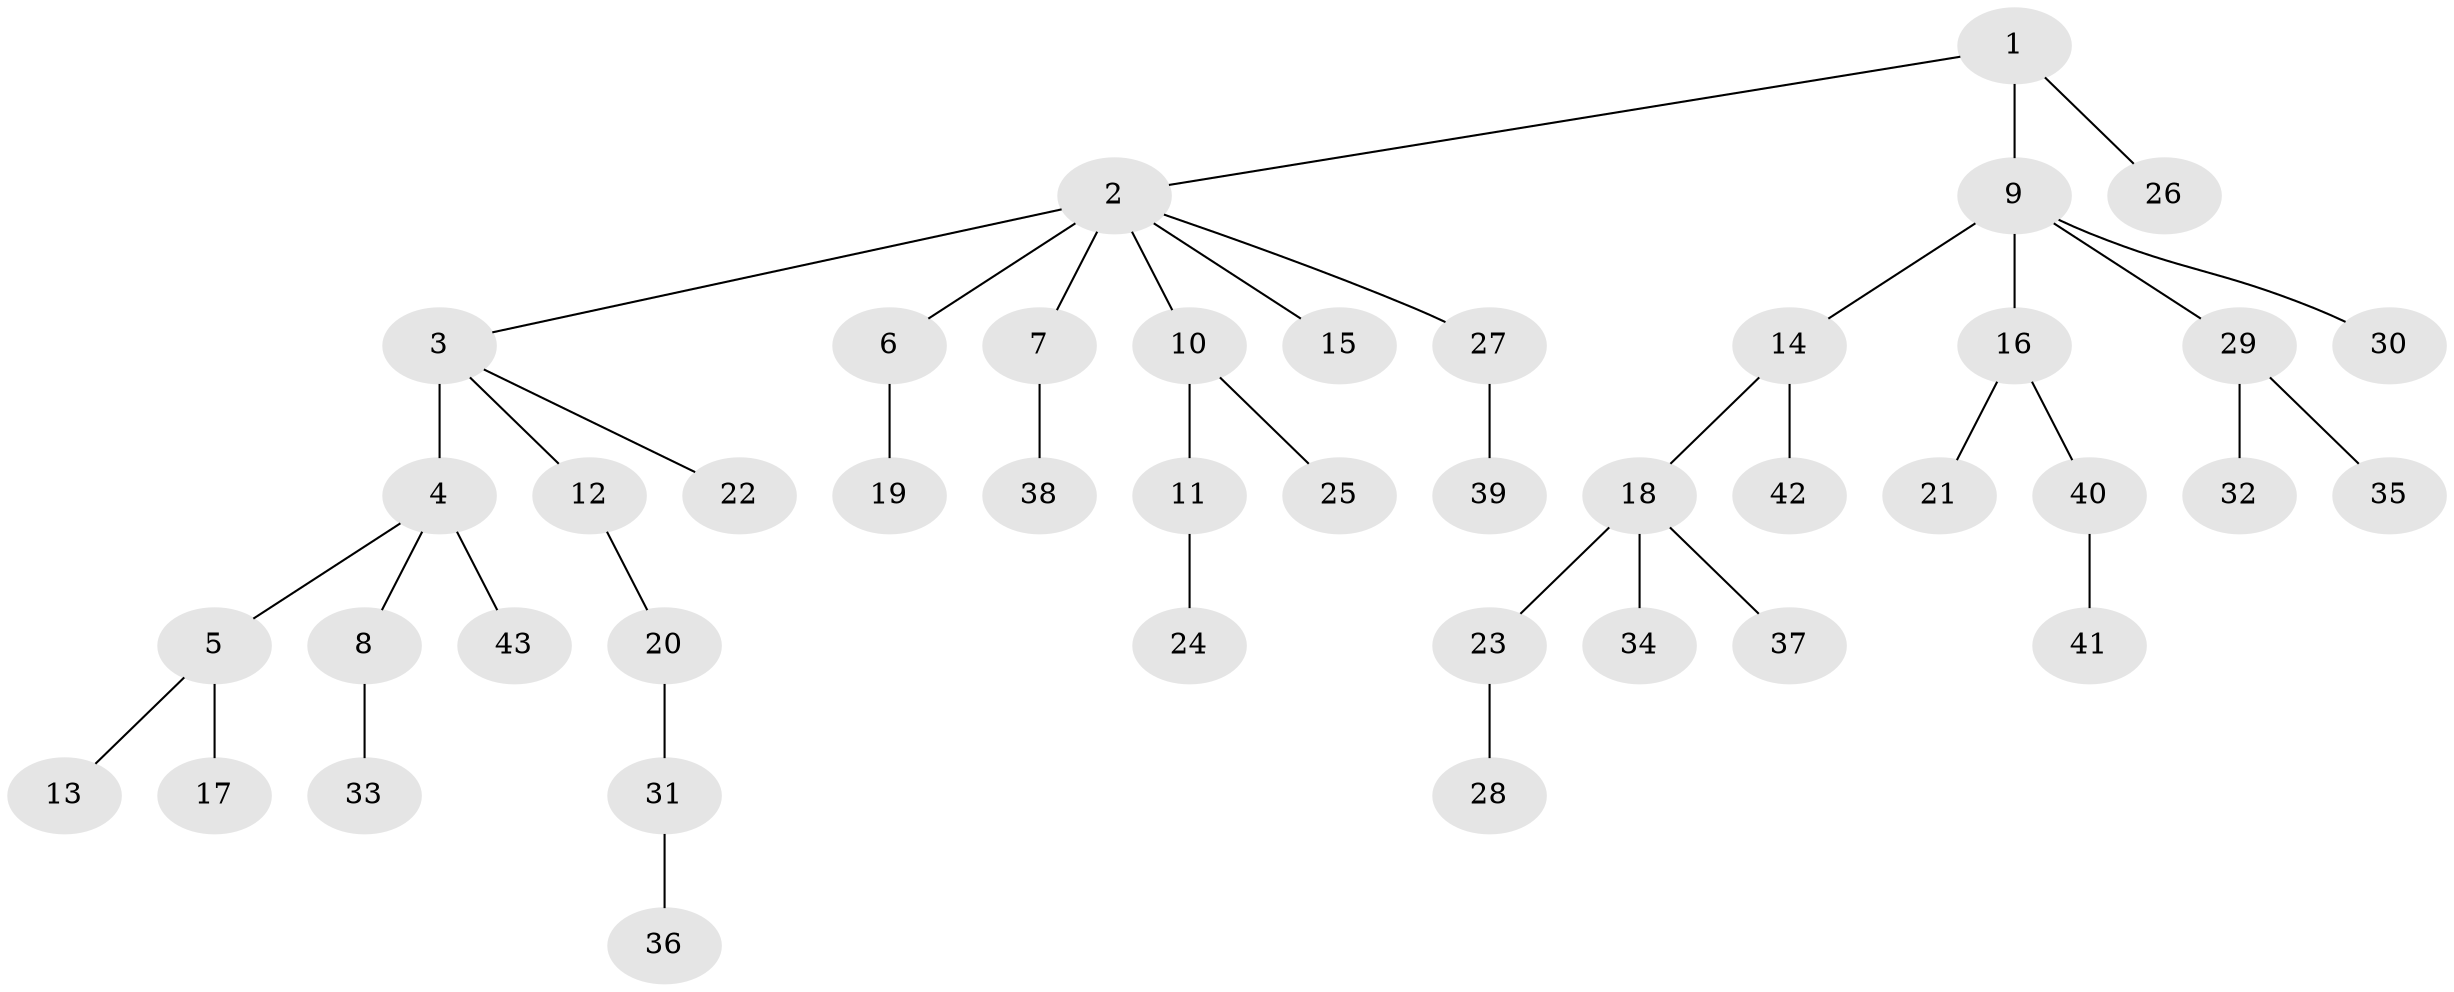 // original degree distribution, {3: 0.14457831325301204, 9: 0.012048192771084338, 8: 0.012048192771084338, 4: 0.04819277108433735, 2: 0.26506024096385544, 5: 0.024096385542168676, 1: 0.4939759036144578}
// Generated by graph-tools (version 1.1) at 2025/36/03/09/25 02:36:45]
// undirected, 43 vertices, 42 edges
graph export_dot {
graph [start="1"]
  node [color=gray90,style=filled];
  1;
  2;
  3;
  4;
  5;
  6;
  7;
  8;
  9;
  10;
  11;
  12;
  13;
  14;
  15;
  16;
  17;
  18;
  19;
  20;
  21;
  22;
  23;
  24;
  25;
  26;
  27;
  28;
  29;
  30;
  31;
  32;
  33;
  34;
  35;
  36;
  37;
  38;
  39;
  40;
  41;
  42;
  43;
  1 -- 2 [weight=1.0];
  1 -- 9 [weight=1.0];
  1 -- 26 [weight=1.0];
  2 -- 3 [weight=1.0];
  2 -- 6 [weight=2.0];
  2 -- 7 [weight=1.0];
  2 -- 10 [weight=1.0];
  2 -- 15 [weight=1.0];
  2 -- 27 [weight=1.0];
  3 -- 4 [weight=4.0];
  3 -- 12 [weight=1.0];
  3 -- 22 [weight=1.0];
  4 -- 5 [weight=1.0];
  4 -- 8 [weight=1.0];
  4 -- 43 [weight=1.0];
  5 -- 13 [weight=1.0];
  5 -- 17 [weight=1.0];
  6 -- 19 [weight=1.0];
  7 -- 38 [weight=1.0];
  8 -- 33 [weight=1.0];
  9 -- 14 [weight=1.0];
  9 -- 16 [weight=1.0];
  9 -- 29 [weight=1.0];
  9 -- 30 [weight=1.0];
  10 -- 11 [weight=1.0];
  10 -- 25 [weight=1.0];
  11 -- 24 [weight=1.0];
  12 -- 20 [weight=1.0];
  14 -- 18 [weight=1.0];
  14 -- 42 [weight=1.0];
  16 -- 21 [weight=1.0];
  16 -- 40 [weight=1.0];
  18 -- 23 [weight=1.0];
  18 -- 34 [weight=1.0];
  18 -- 37 [weight=1.0];
  20 -- 31 [weight=1.0];
  23 -- 28 [weight=2.0];
  27 -- 39 [weight=1.0];
  29 -- 32 [weight=1.0];
  29 -- 35 [weight=2.0];
  31 -- 36 [weight=1.0];
  40 -- 41 [weight=1.0];
}
